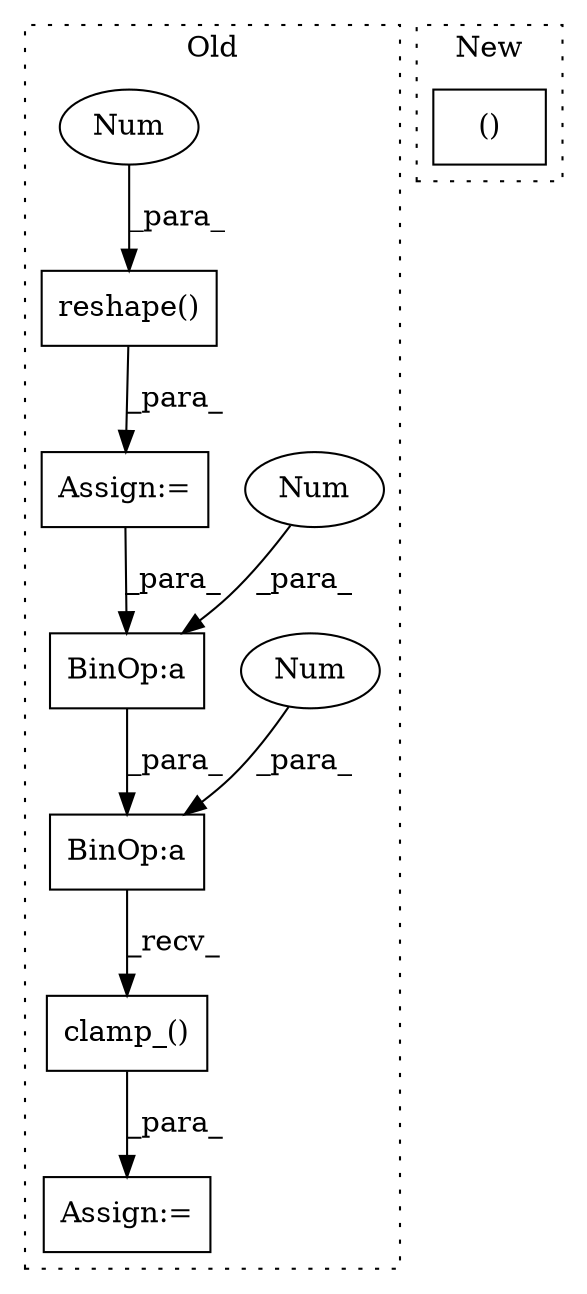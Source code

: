 digraph G {
subgraph cluster0 {
1 [label="clamp_()" a="75" s="3785" l="43" shape="box"];
3 [label="BinOp:a" a="82" s="3798" l="3" shape="box"];
4 [label="BinOp:a" a="82" s="3793" l="3" shape="box"];
5 [label="Num" a="76" s="3796" l="1" shape="ellipse"];
6 [label="Num" a="76" s="3801" l="1" shape="ellipse"];
7 [label="Assign:=" a="68" s="3633" l="3" shape="box"];
8 [label="Assign:=" a="68" s="3782" l="3" shape="box"];
9 [label="reshape()" a="75" s="3636,3656" l="15,18" shape="box"];
10 [label="Num" a="76" s="3651" l="2" shape="ellipse"];
label = "Old";
style="dotted";
}
subgraph cluster1 {
2 [label="()" a="54" s="2555" l="8" shape="box"];
label = "New";
style="dotted";
}
1 -> 8 [label="_para_"];
3 -> 1 [label="_recv_"];
4 -> 3 [label="_para_"];
5 -> 4 [label="_para_"];
6 -> 3 [label="_para_"];
7 -> 4 [label="_para_"];
9 -> 7 [label="_para_"];
10 -> 9 [label="_para_"];
}